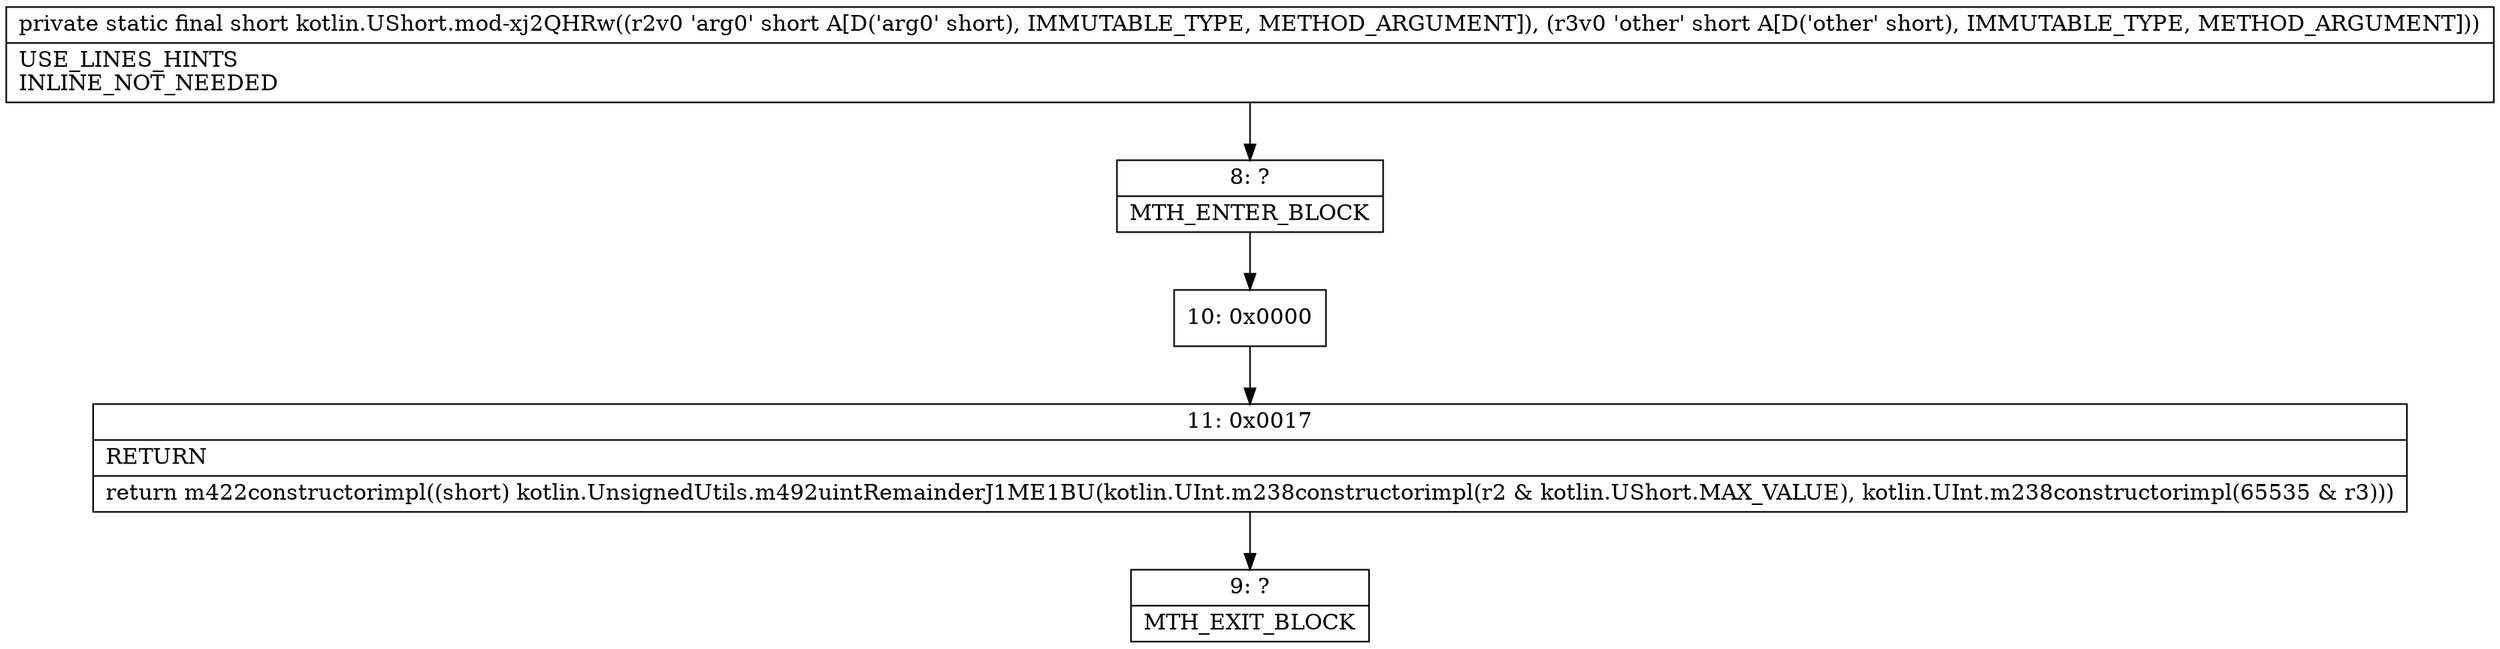 digraph "CFG forkotlin.UShort.mod\-xj2QHRw(SS)S" {
Node_8 [shape=record,label="{8\:\ ?|MTH_ENTER_BLOCK\l}"];
Node_10 [shape=record,label="{10\:\ 0x0000}"];
Node_11 [shape=record,label="{11\:\ 0x0017|RETURN\l|return m422constructorimpl((short) kotlin.UnsignedUtils.m492uintRemainderJ1ME1BU(kotlin.UInt.m238constructorimpl(r2 & kotlin.UShort.MAX_VALUE), kotlin.UInt.m238constructorimpl(65535 & r3)))\l}"];
Node_9 [shape=record,label="{9\:\ ?|MTH_EXIT_BLOCK\l}"];
MethodNode[shape=record,label="{private static final short kotlin.UShort.mod\-xj2QHRw((r2v0 'arg0' short A[D('arg0' short), IMMUTABLE_TYPE, METHOD_ARGUMENT]), (r3v0 'other' short A[D('other' short), IMMUTABLE_TYPE, METHOD_ARGUMENT]))  | USE_LINES_HINTS\lINLINE_NOT_NEEDED\l}"];
MethodNode -> Node_8;Node_8 -> Node_10;
Node_10 -> Node_11;
Node_11 -> Node_9;
}

